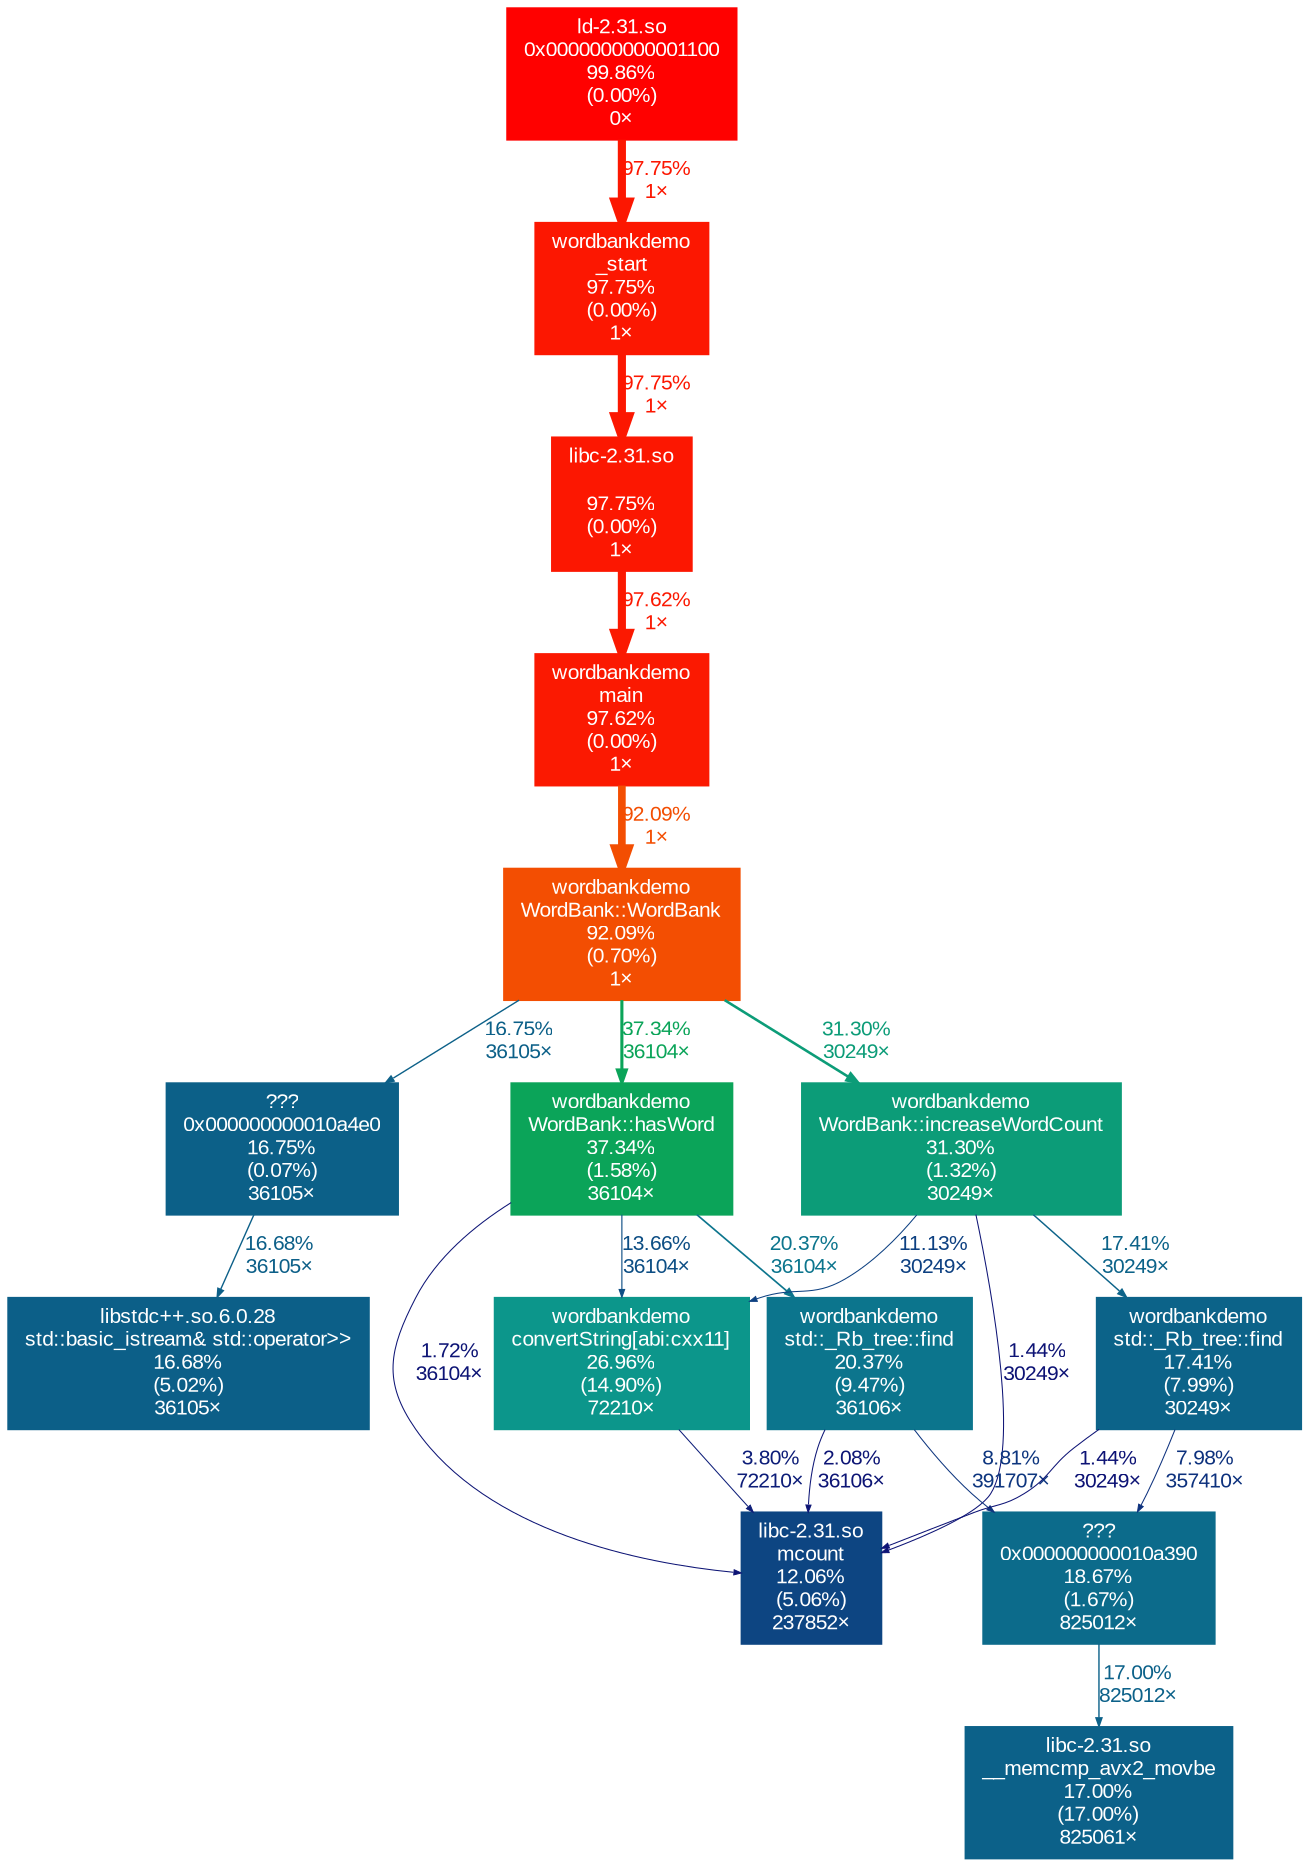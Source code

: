 digraph {
	graph [fontname=Arial, nodesep=0.125, ranksep=0.25];
	node [fontcolor=white, fontname=Arial, height=0, shape=box, style=filled, width=0];
	edge [fontname=Arial];
	"(below main)" [color="#fc1701", fontcolor="#ffffff", fontsize="10.00", label="libc-2.31.so\n\n97.75%\n(0.00%)\n1×"];
	"(below main)" -> main [arrowsize="0.99", color="#fb1901", fontcolor="#fb1901", fontsize="10.00", label="97.62%\n1×", labeldistance="3.90", penwidth="3.90"];
	"0x0000000000001100" [color="#ff0100", fontcolor="#ffffff", fontsize="10.00", label="ld-2.31.so\n0x0000000000001100\n99.86%\n(0.00%)\n0×"];
	"0x0000000000001100" -> "_start" [arrowsize="0.99", color="#fc1701", fontcolor="#fc1701", fontsize="10.00", label="97.75%\n1×", labeldistance="3.91", penwidth="3.91"];
	"0x000000000010a390" [color="#0c6b8b", fontcolor="#ffffff", fontsize="10.00", label="???\n0x000000000010a390\n18.67%\n(1.67%)\n825012×"];
	"0x000000000010a390" -> "__memcmp_avx2_movbe" [arrowsize="0.41", color="#0c6189", fontcolor="#0c6189", fontsize="10.00", label="17.00%\n825012×", labeldistance="0.68", penwidth="0.68"];
	"0x000000000010a4e0" [color="#0c6088", fontcolor="#ffffff", fontsize="10.00", label="???\n0x000000000010a4e0\n16.75%\n(0.07%)\n36105×"];
	"0x000000000010a4e0" -> "std::basic_istream<char, std::char_traits<char> >& std::operator>><char, std::char_traits<char>, std::allocator<char> >(std::basic_istream<char, std::char_traits<char> >&, std::__cxx11::basic_string<char, std::char_traits<char>, std::allocator<char> >&)" [arrowsize="0.41", color="#0c5f88", fontcolor="#0c5f88", fontsize="10.00", label="16.68%\n36105×", labeldistance="0.67", penwidth="0.67"];
	"WordBank::WordBank(std::basic_string_view<char, std::char_traits<char> >)" [color="#f34e02", fontcolor="#ffffff", fontsize="10.00", label="wordbankdemo\nWordBank::WordBank\n92.09%\n(0.70%)\n1×"];
	"WordBank::WordBank(std::basic_string_view<char, std::char_traits<char> >)" -> "0x000000000010a4e0" [arrowsize="0.41", color="#0c6088", fontcolor="#0c6088", fontsize="10.00", label="16.75%\n36105×", labeldistance="0.67", penwidth="0.67"];
	"WordBank::WordBank(std::basic_string_view<char, std::char_traits<char> >)" -> "WordBank::hasWord(std::basic_string_view<char, std::char_traits<char> >) const" [arrowsize="0.61", color="#0ba459", fontcolor="#0ba459", fontsize="10.00", label="37.34%\n36104×", labeldistance="1.49", penwidth="1.49"];
	"WordBank::WordBank(std::basic_string_view<char, std::char_traits<char> >)" -> "WordBank::increaseWordCount(std::basic_string_view<char, std::char_traits<char> >)" [arrowsize="0.56", color="#0c9c78", fontcolor="#0c9c78", fontsize="10.00", label="31.30%\n30249×", labeldistance="1.25", penwidth="1.25"];
	"WordBank::hasWord(std::basic_string_view<char, std::char_traits<char> >) const" [color="#0ba459", fontcolor="#ffffff", fontsize="10.00", label="wordbankdemo\nWordBank::hasWord\n37.34%\n(1.58%)\n36104×"];
	"WordBank::hasWord(std::basic_string_view<char, std::char_traits<char> >) const" -> "convertString[abi:cxx11](std::basic_string_view<char, std::char_traits<char> >)" [arrowsize="0.37", color="#0d4e84", fontcolor="#0d4e84", fontsize="10.00", label="13.66%\n36104×", labeldistance="0.55", penwidth="0.55"];
	"WordBank::hasWord(std::basic_string_view<char, std::char_traits<char> >) const" -> mcount [arrowsize="0.35", color="#0d1475", fontcolor="#0d1475", fontsize="10.00", label="1.72%\n36104×", labeldistance="0.50", penwidth="0.50"];
	"WordBank::hasWord(std::basic_string_view<char, std::char_traits<char> >) const" -> "std::_Rb_tree<std::__cxx11::basic_string<char, std::char_traits<char>, std::allocator<char> >, std::pair<std::__cxx11::basic_string<char, std::char_traits<char>, std::allocator<char> > const, int>, std::_Select1st<std::pair<std::__cxx11::basic_string<char, std::char_traits<char>, std::allocator<char> > const, int> >, std::less<std::__cxx11::basic_string<char, std::char_traits<char>, std::allocator<char> > >, std::allocator<std::pair<std::__cxx11::basic_string<char, std::char_traits<char>, std::allocator<char> > const, int> > >::find(std::__cxx11::basic_string<char, std::char_traits<char>, std::allocator<char> > const&) const" [arrowsize="0.45", color="#0c758d", fontcolor="#0c758d", fontsize="10.00", label="20.37%\n36104×", labeldistance="0.81", penwidth="0.81"];
	"WordBank::increaseWordCount(std::basic_string_view<char, std::char_traits<char> >)" [color="#0c9c78", fontcolor="#ffffff", fontsize="10.00", label="wordbankdemo\nWordBank::increaseWordCount\n31.30%\n(1.32%)\n30249×"];
	"WordBank::increaseWordCount(std::basic_string_view<char, std::char_traits<char> >)" -> "convertString[abi:cxx11](std::basic_string_view<char, std::char_traits<char> >)" [arrowsize="0.35", color="#0d4081", fontcolor="#0d4081", fontsize="10.00", label="11.13%\n30249×", labeldistance="0.50", penwidth="0.50"];
	"WordBank::increaseWordCount(std::basic_string_view<char, std::char_traits<char> >)" -> mcount [arrowsize="0.35", color="#0d1375", fontcolor="#0d1375", fontsize="10.00", label="1.44%\n30249×", labeldistance="0.50", penwidth="0.50"];
	"WordBank::increaseWordCount(std::basic_string_view<char, std::char_traits<char> >)" -> "std::_Rb_tree<std::__cxx11::basic_string<char, std::char_traits<char>, std::allocator<char> >, std::pair<std::__cxx11::basic_string<char, std::char_traits<char>, std::allocator<char> > const, int>, std::_Select1st<std::pair<std::__cxx11::basic_string<char, std::char_traits<char>, std::allocator<char> > const, int> >, std::less<std::__cxx11::basic_string<char, std::char_traits<char>, std::allocator<char> > >, std::allocator<std::pair<std::__cxx11::basic_string<char, std::char_traits<char>, std::allocator<char> > const, int> > >::find(std::__cxx11::basic_string<char, std::char_traits<char>, std::allocator<char> > const&)" [arrowsize="0.42", color="#0c6389", fontcolor="#0c6389", fontsize="10.00", label="17.41%\n30249×", labeldistance="0.70", penwidth="0.70"];
	"__memcmp_avx2_movbe" [color="#0c6189", fontcolor="#ffffff", fontsize="10.00", label="libc-2.31.so\n__memcmp_avx2_movbe\n17.00%\n(17.00%)\n825061×"];
	"_start" [color="#fc1701", fontcolor="#ffffff", fontsize="10.00", label="wordbankdemo\n_start\n97.75%\n(0.00%)\n1×"];
	"_start" -> "(below main)" [arrowsize="0.99", color="#fc1701", fontcolor="#fc1701", fontsize="10.00", label="97.75%\n1×", labeldistance="3.91", penwidth="3.91"];
	"convertString[abi:cxx11](std::basic_string_view<char, std::char_traits<char> >)" [color="#0c968b", fontcolor="#ffffff", fontsize="10.00", label="wordbankdemo\nconvertString[abi:cxx11]\n26.96%\n(14.90%)\n72210×"];
	"convertString[abi:cxx11](std::basic_string_view<char, std::char_traits<char> >)" -> mcount [arrowsize="0.35", color="#0d1d78", fontcolor="#0d1d78", fontsize="10.00", label="3.80%\n72210×", labeldistance="0.50", penwidth="0.50"];
	main [color="#fb1901", fontcolor="#ffffff", fontsize="10.00", label="wordbankdemo\nmain\n97.62%\n(0.00%)\n1×"];
	main -> "WordBank::WordBank(std::basic_string_view<char, std::char_traits<char> >)" [arrowsize="0.96", color="#f34e02", fontcolor="#f34e02", fontsize="10.00", label="92.09%\n1×", labeldistance="3.68", penwidth="3.68"];
	mcount [color="#0d4582", fontcolor="#ffffff", fontsize="10.00", label="libc-2.31.so\nmcount\n12.06%\n(5.06%)\n237852×"];
	"std::_Rb_tree<std::__cxx11::basic_string<char, std::char_traits<char>, std::allocator<char> >, std::pair<std::__cxx11::basic_string<char, std::char_traits<char>, std::allocator<char> > const, int>, std::_Select1st<std::pair<std::__cxx11::basic_string<char, std::char_traits<char>, std::allocator<char> > const, int> >, std::less<std::__cxx11::basic_string<char, std::char_traits<char>, std::allocator<char> > >, std::allocator<std::pair<std::__cxx11::basic_string<char, std::char_traits<char>, std::allocator<char> > const, int> > >::find(std::__cxx11::basic_string<char, std::char_traits<char>, std::allocator<char> > const&)" [color="#0c6389", fontcolor="#ffffff", fontsize="10.00", label="wordbankdemo\nstd::_Rb_tree::find\n17.41%\n(7.99%)\n30249×"];
	"std::_Rb_tree<std::__cxx11::basic_string<char, std::char_traits<char>, std::allocator<char> >, std::pair<std::__cxx11::basic_string<char, std::char_traits<char>, std::allocator<char> > const, int>, std::_Select1st<std::pair<std::__cxx11::basic_string<char, std::char_traits<char>, std::allocator<char> > const, int> >, std::less<std::__cxx11::basic_string<char, std::char_traits<char>, std::allocator<char> > >, std::allocator<std::pair<std::__cxx11::basic_string<char, std::char_traits<char>, std::allocator<char> > const, int> > >::find(std::__cxx11::basic_string<char, std::char_traits<char>, std::allocator<char> > const&)" -> "0x000000000010a390" [arrowsize="0.35", color="#0d317d", fontcolor="#0d317d", fontsize="10.00", label="7.98%\n357410×", labeldistance="0.50", penwidth="0.50"];
	"std::_Rb_tree<std::__cxx11::basic_string<char, std::char_traits<char>, std::allocator<char> >, std::pair<std::__cxx11::basic_string<char, std::char_traits<char>, std::allocator<char> > const, int>, std::_Select1st<std::pair<std::__cxx11::basic_string<char, std::char_traits<char>, std::allocator<char> > const, int> >, std::less<std::__cxx11::basic_string<char, std::char_traits<char>, std::allocator<char> > >, std::allocator<std::pair<std::__cxx11::basic_string<char, std::char_traits<char>, std::allocator<char> > const, int> > >::find(std::__cxx11::basic_string<char, std::char_traits<char>, std::allocator<char> > const&)" -> mcount [arrowsize="0.35", color="#0d1375", fontcolor="#0d1375", fontsize="10.00", label="1.44%\n30249×", labeldistance="0.50", penwidth="0.50"];
	"std::_Rb_tree<std::__cxx11::basic_string<char, std::char_traits<char>, std::allocator<char> >, std::pair<std::__cxx11::basic_string<char, std::char_traits<char>, std::allocator<char> > const, int>, std::_Select1st<std::pair<std::__cxx11::basic_string<char, std::char_traits<char>, std::allocator<char> > const, int> >, std::less<std::__cxx11::basic_string<char, std::char_traits<char>, std::allocator<char> > >, std::allocator<std::pair<std::__cxx11::basic_string<char, std::char_traits<char>, std::allocator<char> > const, int> > >::find(std::__cxx11::basic_string<char, std::char_traits<char>, std::allocator<char> > const&) const" [color="#0c758d", fontcolor="#ffffff", fontsize="10.00", label="wordbankdemo\nstd::_Rb_tree::find\n20.37%\n(9.47%)\n36106×"];
	"std::_Rb_tree<std::__cxx11::basic_string<char, std::char_traits<char>, std::allocator<char> >, std::pair<std::__cxx11::basic_string<char, std::char_traits<char>, std::allocator<char> > const, int>, std::_Select1st<std::pair<std::__cxx11::basic_string<char, std::char_traits<char>, std::allocator<char> > const, int> >, std::less<std::__cxx11::basic_string<char, std::char_traits<char>, std::allocator<char> > >, std::allocator<std::pair<std::__cxx11::basic_string<char, std::char_traits<char>, std::allocator<char> > const, int> > >::find(std::__cxx11::basic_string<char, std::char_traits<char>, std::allocator<char> > const&) const" -> "0x000000000010a390" [arrowsize="0.35", color="#0d357e", fontcolor="#0d357e", fontsize="10.00", label="8.81%\n391707×", labeldistance="0.50", penwidth="0.50"];
	"std::_Rb_tree<std::__cxx11::basic_string<char, std::char_traits<char>, std::allocator<char> >, std::pair<std::__cxx11::basic_string<char, std::char_traits<char>, std::allocator<char> > const, int>, std::_Select1st<std::pair<std::__cxx11::basic_string<char, std::char_traits<char>, std::allocator<char> > const, int> >, std::less<std::__cxx11::basic_string<char, std::char_traits<char>, std::allocator<char> > >, std::allocator<std::pair<std::__cxx11::basic_string<char, std::char_traits<char>, std::allocator<char> > const, int> > >::find(std::__cxx11::basic_string<char, std::char_traits<char>, std::allocator<char> > const&) const" -> mcount [arrowsize="0.35", color="#0d1575", fontcolor="#0d1575", fontsize="10.00", label="2.08%\n36106×", labeldistance="0.50", penwidth="0.50"];
	"std::basic_istream<char, std::char_traits<char> >& std::operator>><char, std::char_traits<char>, std::allocator<char> >(std::basic_istream<char, std::char_traits<char> >&, std::__cxx11::basic_string<char, std::char_traits<char>, std::allocator<char> >&)" [color="#0c5f88", fontcolor="#ffffff", fontsize="10.00", label="libstdc++.so.6.0.28\nstd::basic_istream& std::operator>>\n16.68%\n(5.02%)\n36105×"];
}
